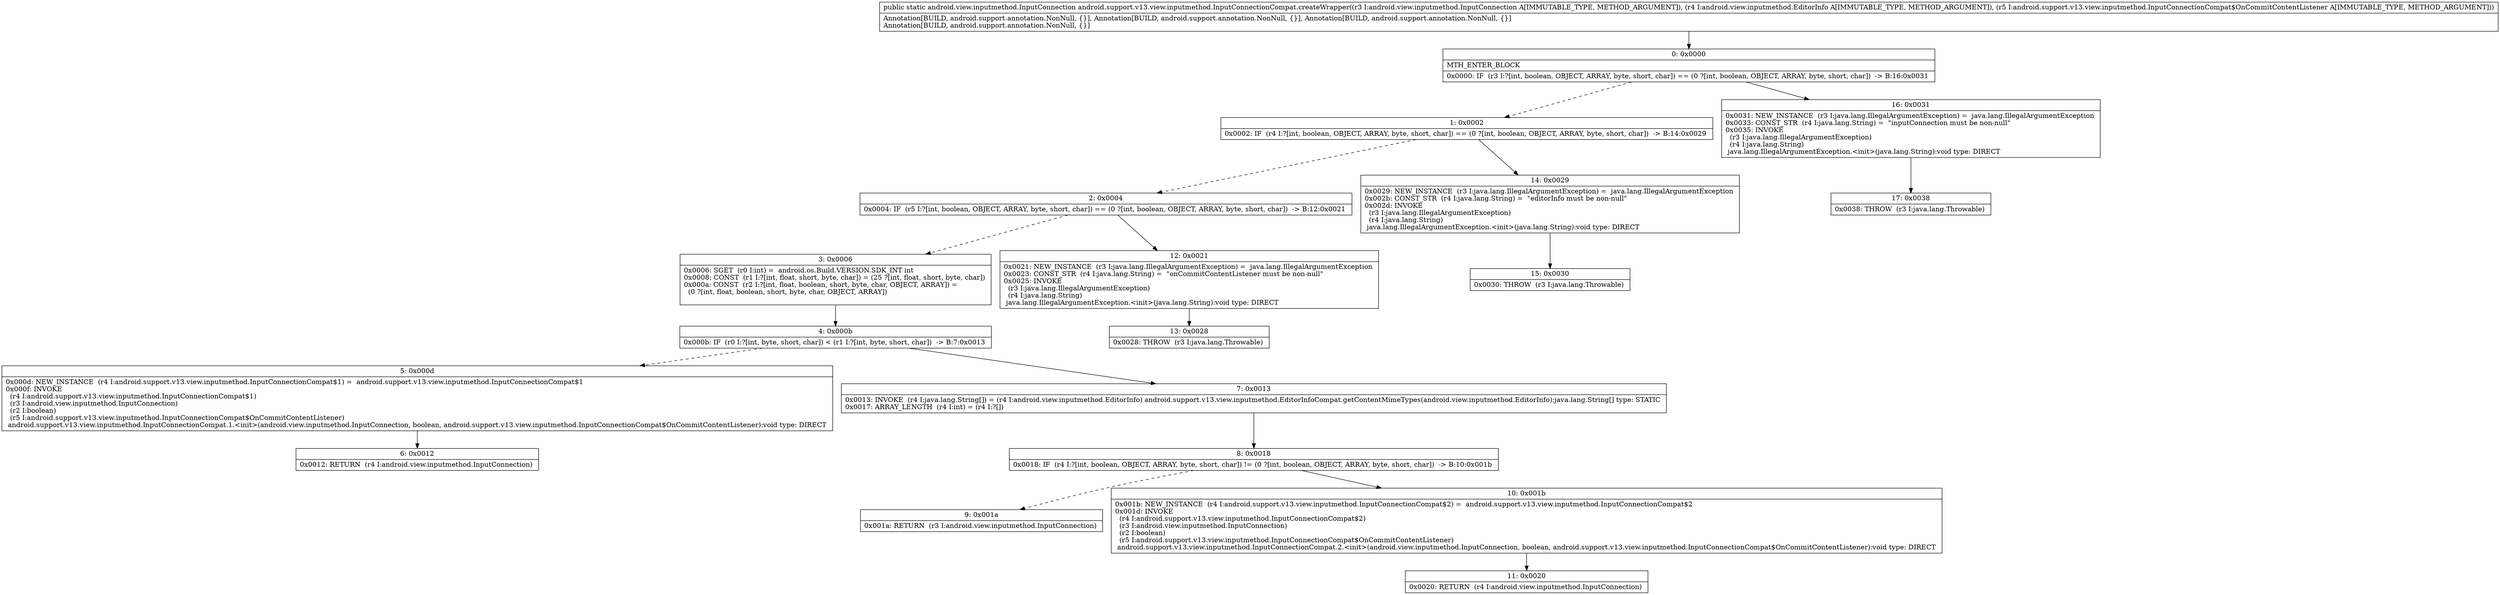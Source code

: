 digraph "CFG forandroid.support.v13.view.inputmethod.InputConnectionCompat.createWrapper(Landroid\/view\/inputmethod\/InputConnection;Landroid\/view\/inputmethod\/EditorInfo;Landroid\/support\/v13\/view\/inputmethod\/InputConnectionCompat$OnCommitContentListener;)Landroid\/view\/inputmethod\/InputConnection;" {
Node_0 [shape=record,label="{0\:\ 0x0000|MTH_ENTER_BLOCK\l|0x0000: IF  (r3 I:?[int, boolean, OBJECT, ARRAY, byte, short, char]) == (0 ?[int, boolean, OBJECT, ARRAY, byte, short, char])  \-\> B:16:0x0031 \l}"];
Node_1 [shape=record,label="{1\:\ 0x0002|0x0002: IF  (r4 I:?[int, boolean, OBJECT, ARRAY, byte, short, char]) == (0 ?[int, boolean, OBJECT, ARRAY, byte, short, char])  \-\> B:14:0x0029 \l}"];
Node_2 [shape=record,label="{2\:\ 0x0004|0x0004: IF  (r5 I:?[int, boolean, OBJECT, ARRAY, byte, short, char]) == (0 ?[int, boolean, OBJECT, ARRAY, byte, short, char])  \-\> B:12:0x0021 \l}"];
Node_3 [shape=record,label="{3\:\ 0x0006|0x0006: SGET  (r0 I:int) =  android.os.Build.VERSION.SDK_INT int \l0x0008: CONST  (r1 I:?[int, float, short, byte, char]) = (25 ?[int, float, short, byte, char]) \l0x000a: CONST  (r2 I:?[int, float, boolean, short, byte, char, OBJECT, ARRAY]) = \l  (0 ?[int, float, boolean, short, byte, char, OBJECT, ARRAY])\l \l}"];
Node_4 [shape=record,label="{4\:\ 0x000b|0x000b: IF  (r0 I:?[int, byte, short, char]) \< (r1 I:?[int, byte, short, char])  \-\> B:7:0x0013 \l}"];
Node_5 [shape=record,label="{5\:\ 0x000d|0x000d: NEW_INSTANCE  (r4 I:android.support.v13.view.inputmethod.InputConnectionCompat$1) =  android.support.v13.view.inputmethod.InputConnectionCompat$1 \l0x000f: INVOKE  \l  (r4 I:android.support.v13.view.inputmethod.InputConnectionCompat$1)\l  (r3 I:android.view.inputmethod.InputConnection)\l  (r2 I:boolean)\l  (r5 I:android.support.v13.view.inputmethod.InputConnectionCompat$OnCommitContentListener)\l android.support.v13.view.inputmethod.InputConnectionCompat.1.\<init\>(android.view.inputmethod.InputConnection, boolean, android.support.v13.view.inputmethod.InputConnectionCompat$OnCommitContentListener):void type: DIRECT \l}"];
Node_6 [shape=record,label="{6\:\ 0x0012|0x0012: RETURN  (r4 I:android.view.inputmethod.InputConnection) \l}"];
Node_7 [shape=record,label="{7\:\ 0x0013|0x0013: INVOKE  (r4 I:java.lang.String[]) = (r4 I:android.view.inputmethod.EditorInfo) android.support.v13.view.inputmethod.EditorInfoCompat.getContentMimeTypes(android.view.inputmethod.EditorInfo):java.lang.String[] type: STATIC \l0x0017: ARRAY_LENGTH  (r4 I:int) = (r4 I:?[]) \l}"];
Node_8 [shape=record,label="{8\:\ 0x0018|0x0018: IF  (r4 I:?[int, boolean, OBJECT, ARRAY, byte, short, char]) != (0 ?[int, boolean, OBJECT, ARRAY, byte, short, char])  \-\> B:10:0x001b \l}"];
Node_9 [shape=record,label="{9\:\ 0x001a|0x001a: RETURN  (r3 I:android.view.inputmethod.InputConnection) \l}"];
Node_10 [shape=record,label="{10\:\ 0x001b|0x001b: NEW_INSTANCE  (r4 I:android.support.v13.view.inputmethod.InputConnectionCompat$2) =  android.support.v13.view.inputmethod.InputConnectionCompat$2 \l0x001d: INVOKE  \l  (r4 I:android.support.v13.view.inputmethod.InputConnectionCompat$2)\l  (r3 I:android.view.inputmethod.InputConnection)\l  (r2 I:boolean)\l  (r5 I:android.support.v13.view.inputmethod.InputConnectionCompat$OnCommitContentListener)\l android.support.v13.view.inputmethod.InputConnectionCompat.2.\<init\>(android.view.inputmethod.InputConnection, boolean, android.support.v13.view.inputmethod.InputConnectionCompat$OnCommitContentListener):void type: DIRECT \l}"];
Node_11 [shape=record,label="{11\:\ 0x0020|0x0020: RETURN  (r4 I:android.view.inputmethod.InputConnection) \l}"];
Node_12 [shape=record,label="{12\:\ 0x0021|0x0021: NEW_INSTANCE  (r3 I:java.lang.IllegalArgumentException) =  java.lang.IllegalArgumentException \l0x0023: CONST_STR  (r4 I:java.lang.String) =  \"onCommitContentListener must be non\-null\" \l0x0025: INVOKE  \l  (r3 I:java.lang.IllegalArgumentException)\l  (r4 I:java.lang.String)\l java.lang.IllegalArgumentException.\<init\>(java.lang.String):void type: DIRECT \l}"];
Node_13 [shape=record,label="{13\:\ 0x0028|0x0028: THROW  (r3 I:java.lang.Throwable) \l}"];
Node_14 [shape=record,label="{14\:\ 0x0029|0x0029: NEW_INSTANCE  (r3 I:java.lang.IllegalArgumentException) =  java.lang.IllegalArgumentException \l0x002b: CONST_STR  (r4 I:java.lang.String) =  \"editorInfo must be non\-null\" \l0x002d: INVOKE  \l  (r3 I:java.lang.IllegalArgumentException)\l  (r4 I:java.lang.String)\l java.lang.IllegalArgumentException.\<init\>(java.lang.String):void type: DIRECT \l}"];
Node_15 [shape=record,label="{15\:\ 0x0030|0x0030: THROW  (r3 I:java.lang.Throwable) \l}"];
Node_16 [shape=record,label="{16\:\ 0x0031|0x0031: NEW_INSTANCE  (r3 I:java.lang.IllegalArgumentException) =  java.lang.IllegalArgumentException \l0x0033: CONST_STR  (r4 I:java.lang.String) =  \"inputConnection must be non\-null\" \l0x0035: INVOKE  \l  (r3 I:java.lang.IllegalArgumentException)\l  (r4 I:java.lang.String)\l java.lang.IllegalArgumentException.\<init\>(java.lang.String):void type: DIRECT \l}"];
Node_17 [shape=record,label="{17\:\ 0x0038|0x0038: THROW  (r3 I:java.lang.Throwable) \l}"];
MethodNode[shape=record,label="{public static android.view.inputmethod.InputConnection android.support.v13.view.inputmethod.InputConnectionCompat.createWrapper((r3 I:android.view.inputmethod.InputConnection A[IMMUTABLE_TYPE, METHOD_ARGUMENT]), (r4 I:android.view.inputmethod.EditorInfo A[IMMUTABLE_TYPE, METHOD_ARGUMENT]), (r5 I:android.support.v13.view.inputmethod.InputConnectionCompat$OnCommitContentListener A[IMMUTABLE_TYPE, METHOD_ARGUMENT]))  | Annotation[BUILD, android.support.annotation.NonNull, \{\}], Annotation[BUILD, android.support.annotation.NonNull, \{\}], Annotation[BUILD, android.support.annotation.NonNull, \{\}]\lAnnotation[BUILD, android.support.annotation.NonNull, \{\}]\l}"];
MethodNode -> Node_0;
Node_0 -> Node_1[style=dashed];
Node_0 -> Node_16;
Node_1 -> Node_2[style=dashed];
Node_1 -> Node_14;
Node_2 -> Node_3[style=dashed];
Node_2 -> Node_12;
Node_3 -> Node_4;
Node_4 -> Node_5[style=dashed];
Node_4 -> Node_7;
Node_5 -> Node_6;
Node_7 -> Node_8;
Node_8 -> Node_9[style=dashed];
Node_8 -> Node_10;
Node_10 -> Node_11;
Node_12 -> Node_13;
Node_14 -> Node_15;
Node_16 -> Node_17;
}

